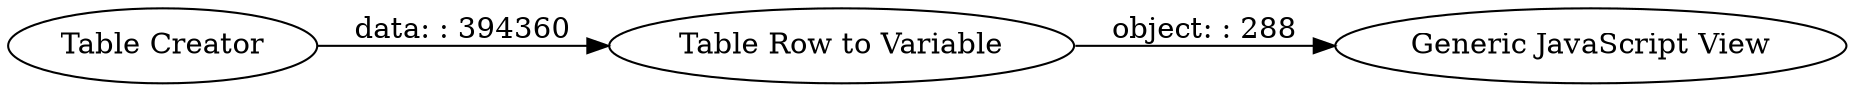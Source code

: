 digraph {
	"86201200411194600_1" [label="Generic JavaScript View"]
	"86201200411194600_2" [label="Table Creator"]
	"86201200411194600_3" [label="Table Row to Variable"]
	"86201200411194600_2" -> "86201200411194600_3" [label="data: : 394360"]
	"86201200411194600_3" -> "86201200411194600_1" [label="object: : 288"]
	rankdir=LR
}
